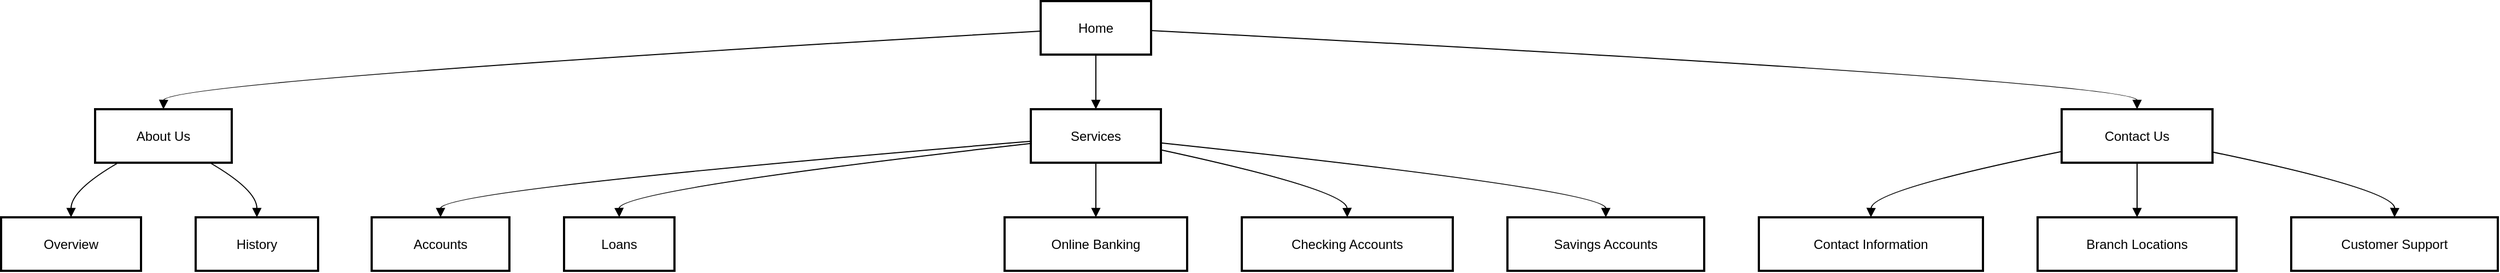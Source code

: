<mxfile version="25.0.1">
  <diagram name="Page-1" id="LzaW0O5VHtUg9cLNqB43">
    <mxGraphModel dx="1434" dy="780" grid="1" gridSize="10" guides="1" tooltips="1" connect="1" arrows="1" fold="1" page="1" pageScale="1" pageWidth="850" pageHeight="1100" math="0" shadow="0">
      <root>
        <mxCell id="0" />
        <mxCell id="1" parent="0" />
        <mxCell id="2" value="Home" style="whiteSpace=wrap;strokeWidth=2;" parent="1" vertex="1">
          <mxGeometry x="959" y="8" width="101" height="49" as="geometry" />
        </mxCell>
        <mxCell id="3" value="About Us" style="whiteSpace=wrap;strokeWidth=2;" parent="1" vertex="1">
          <mxGeometry x="94" y="107" width="125" height="49" as="geometry" />
        </mxCell>
        <mxCell id="4" value="Services" style="whiteSpace=wrap;strokeWidth=2;" parent="1" vertex="1">
          <mxGeometry x="950" y="107" width="119" height="49" as="geometry" />
        </mxCell>
        <mxCell id="5" value="Accounts" style="whiteSpace=wrap;strokeWidth=2;" parent="1" vertex="1">
          <mxGeometry x="347" y="206" width="126" height="49" as="geometry" />
        </mxCell>
        <mxCell id="6" value="Loans" style="whiteSpace=wrap;strokeWidth=2;" parent="1" vertex="1">
          <mxGeometry x="523" y="206" width="101" height="49" as="geometry" />
        </mxCell>
        <mxCell id="7" value="Online Banking" style="whiteSpace=wrap;strokeWidth=2;" parent="1" vertex="1">
          <mxGeometry x="926" y="206" width="167" height="49" as="geometry" />
        </mxCell>
        <mxCell id="8" value="Contact Us" style="whiteSpace=wrap;strokeWidth=2;" parent="1" vertex="1">
          <mxGeometry x="1893" y="107" width="138" height="49" as="geometry" />
        </mxCell>
        <mxCell id="9" value="Overview" style="whiteSpace=wrap;strokeWidth=2;" parent="1" vertex="1">
          <mxGeometry x="8" y="206" width="128" height="49" as="geometry" />
        </mxCell>
        <mxCell id="10" value="History" style="whiteSpace=wrap;strokeWidth=2;" parent="1" vertex="1">
          <mxGeometry x="186" y="206" width="112" height="49" as="geometry" />
        </mxCell>
        <mxCell id="11" value="Checking Accounts" style="whiteSpace=wrap;strokeWidth=2;" parent="1" vertex="1">
          <mxGeometry x="1143" y="206" width="193" height="49" as="geometry" />
        </mxCell>
        <mxCell id="12" value="Savings Accounts" style="whiteSpace=wrap;strokeWidth=2;" parent="1" vertex="1">
          <mxGeometry x="1386" y="206" width="180" height="49" as="geometry" />
        </mxCell>
        <mxCell id="17" value="Contact Information" style="whiteSpace=wrap;strokeWidth=2;" parent="1" vertex="1">
          <mxGeometry x="1616" y="206" width="205" height="49" as="geometry" />
        </mxCell>
        <mxCell id="18" value="Branch Locations" style="whiteSpace=wrap;strokeWidth=2;" parent="1" vertex="1">
          <mxGeometry x="1871" y="206" width="182" height="49" as="geometry" />
        </mxCell>
        <mxCell id="19" value="Customer Support" style="whiteSpace=wrap;strokeWidth=2;" parent="1" vertex="1">
          <mxGeometry x="2103" y="206" width="189" height="49" as="geometry" />
        </mxCell>
        <mxCell id="20" value="" style="curved=1;startArrow=none;endArrow=block;exitX=0;exitY=0.56;entryX=0.5;entryY=0;" parent="1" source="2" target="3" edge="1">
          <mxGeometry relative="1" as="geometry">
            <Array as="points">
              <mxPoint x="157" y="82" />
            </Array>
          </mxGeometry>
        </mxCell>
        <mxCell id="21" value="" style="curved=1;startArrow=none;endArrow=block;exitX=0.5;exitY=1;entryX=0.5;entryY=0;" parent="1" source="2" target="4" edge="1">
          <mxGeometry relative="1" as="geometry">
            <Array as="points" />
          </mxGeometry>
        </mxCell>
        <mxCell id="22" value="" style="curved=1;startArrow=none;endArrow=block;exitX=0;exitY=0.6;entryX=0.5;entryY=0;" parent="1" source="4" target="5" edge="1">
          <mxGeometry relative="1" as="geometry">
            <Array as="points">
              <mxPoint x="410" y="181" />
            </Array>
          </mxGeometry>
        </mxCell>
        <mxCell id="23" value="" style="curved=1;startArrow=none;endArrow=block;exitX=0;exitY=0.64;entryX=0.5;entryY=0;" parent="1" source="4" target="6" edge="1">
          <mxGeometry relative="1" as="geometry">
            <Array as="points">
              <mxPoint x="573" y="181" />
            </Array>
          </mxGeometry>
        </mxCell>
        <mxCell id="24" value="" style="curved=1;startArrow=none;endArrow=block;exitX=0.5;exitY=1;entryX=0.5;entryY=0;" parent="1" source="4" target="7" edge="1">
          <mxGeometry relative="1" as="geometry">
            <Array as="points" />
          </mxGeometry>
        </mxCell>
        <mxCell id="25" value="" style="curved=1;startArrow=none;endArrow=block;exitX=1;exitY=0.55;entryX=0.5;entryY=0;" parent="1" source="2" target="8" edge="1">
          <mxGeometry relative="1" as="geometry">
            <Array as="points">
              <mxPoint x="1962" y="82" />
            </Array>
          </mxGeometry>
        </mxCell>
        <mxCell id="26" value="" style="curved=1;startArrow=none;endArrow=block;exitX=0.17;exitY=1;entryX=0.5;entryY=0;" parent="1" source="3" target="9" edge="1">
          <mxGeometry relative="1" as="geometry">
            <Array as="points">
              <mxPoint x="72" y="181" />
            </Array>
          </mxGeometry>
        </mxCell>
        <mxCell id="27" value="" style="curved=1;startArrow=none;endArrow=block;exitX=0.84;exitY=1;entryX=0.5;entryY=0;" parent="1" source="3" target="10" edge="1">
          <mxGeometry relative="1" as="geometry">
            <Array as="points">
              <mxPoint x="242" y="181" />
            </Array>
          </mxGeometry>
        </mxCell>
        <mxCell id="28" value="" style="curved=1;startArrow=none;endArrow=block;exitX=1;exitY=0.76;entryX=0.5;entryY=0;" parent="1" source="4" target="11" edge="1">
          <mxGeometry relative="1" as="geometry">
            <Array as="points">
              <mxPoint x="1239" y="181" />
            </Array>
          </mxGeometry>
        </mxCell>
        <mxCell id="29" value="" style="curved=1;startArrow=none;endArrow=block;exitX=1;exitY=0.63;entryX=0.5;entryY=0;" parent="1" source="4" target="12" edge="1">
          <mxGeometry relative="1" as="geometry">
            <Array as="points">
              <mxPoint x="1476" y="181" />
            </Array>
          </mxGeometry>
        </mxCell>
        <mxCell id="34" value="" style="curved=1;startArrow=none;endArrow=block;exitX=0;exitY=0.79;entryX=0.5;entryY=0;" parent="1" source="8" target="17" edge="1">
          <mxGeometry relative="1" as="geometry">
            <Array as="points">
              <mxPoint x="1719" y="181" />
            </Array>
          </mxGeometry>
        </mxCell>
        <mxCell id="35" value="" style="curved=1;startArrow=none;endArrow=block;exitX=0.5;exitY=1;entryX=0.5;entryY=0;" parent="1" source="8" target="18" edge="1">
          <mxGeometry relative="1" as="geometry">
            <Array as="points" />
          </mxGeometry>
        </mxCell>
        <mxCell id="36" value="" style="curved=1;startArrow=none;endArrow=block;exitX=1;exitY=0.8;entryX=0.5;entryY=0;" parent="1" source="8" target="19" edge="1">
          <mxGeometry relative="1" as="geometry">
            <Array as="points">
              <mxPoint x="2198" y="181" />
            </Array>
          </mxGeometry>
        </mxCell>
      </root>
    </mxGraphModel>
  </diagram>
</mxfile>
